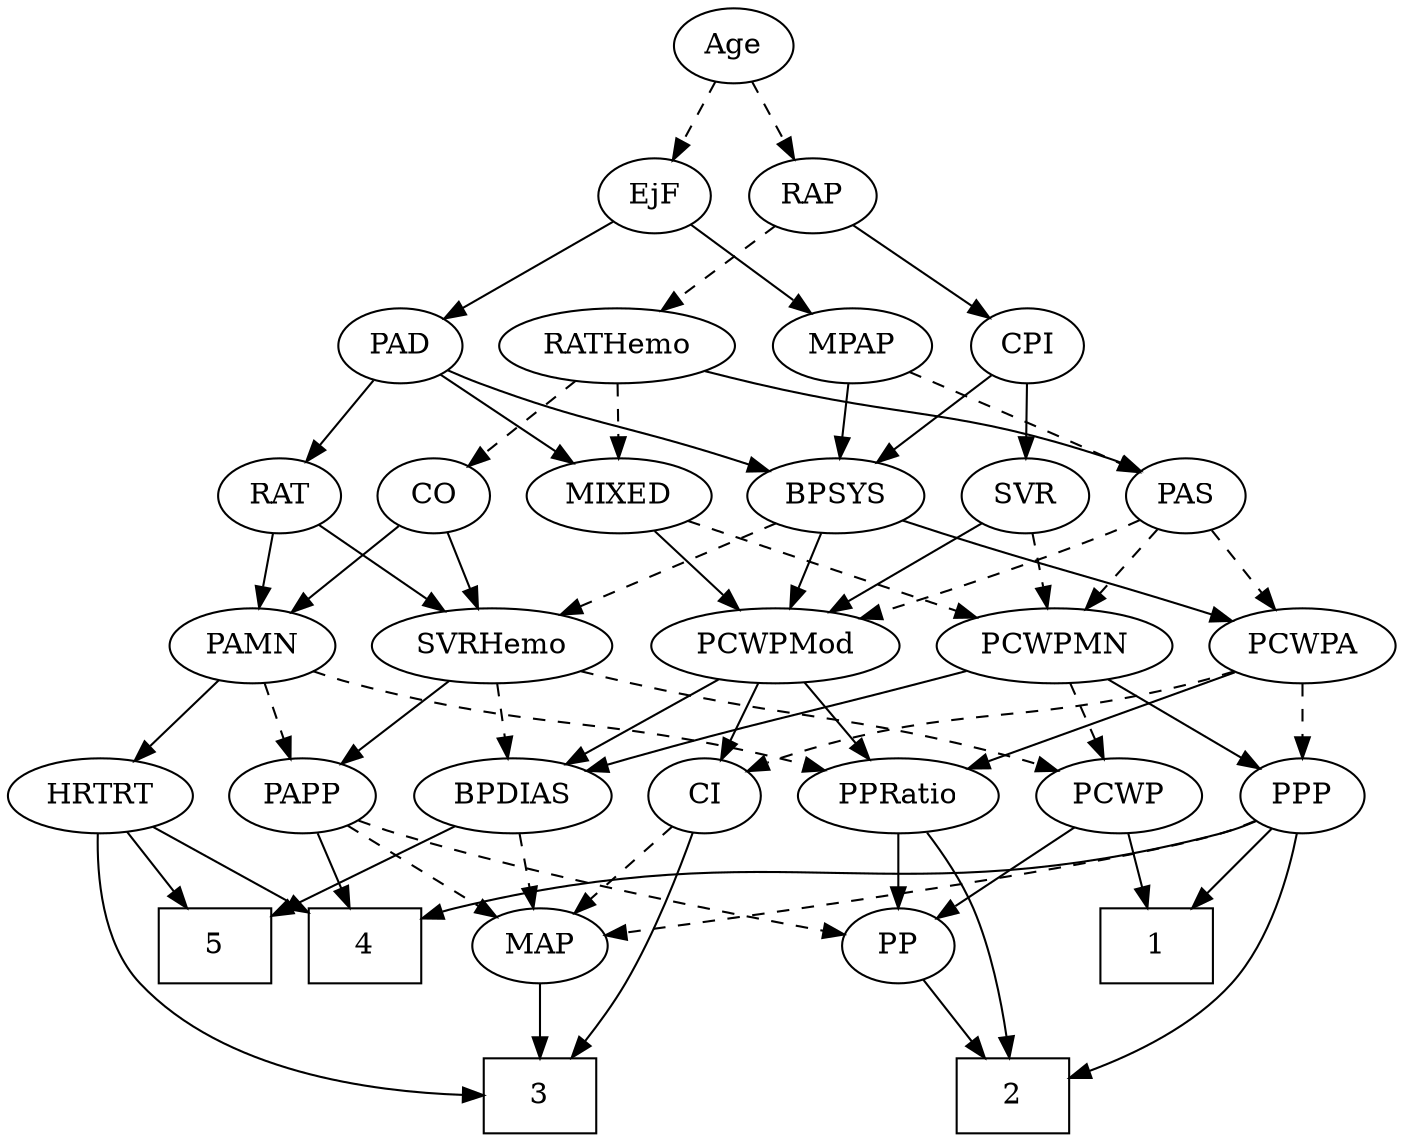 strict digraph {
	graph [bb="0,0,592.65,540"];
	node [label="\N"];
	1	[height=0.5,
		pos="259,90",
		shape=box,
		width=0.75];
	2	[height=0.5,
		pos="196,18",
		shape=box,
		width=0.75];
	3	[height=0.5,
		pos="99,18",
		shape=box,
		width=0.75];
	4	[height=0.5,
		pos="426,90",
		shape=box,
		width=0.75];
	5	[height=0.5,
		pos="498,90",
		shape=box,
		width=0.75];
	Age	[height=0.5,
		pos="231,522",
		width=0.75];
	EjF	[height=0.5,
		pos="195,450",
		width=0.75];
	Age -> EjF	[pos="e,203.3,467.15 222.65,504.76 218.29,496.28 212.85,485.71 207.96,476.2",
		style=dashed];
	RAP	[height=0.5,
		pos="268,450",
		width=0.77632];
	Age -> RAP	[pos="e,259.46,467.15 239.58,504.76 244.06,496.28 249.65,485.71 254.68,476.2",
		style=dashed];
	MPAP	[height=0.5,
		pos="115,378",
		width=0.97491];
	EjF -> MPAP	[pos="e,132.16,394.01 179.19,435.17 167.96,425.34 152.64,411.93 139.78,400.69",
		style=solid];
	PAD	[height=0.5,
		pos="269,378",
		width=0.79437];
	EjF -> PAD	[pos="e,253.79,393.38 209.98,434.83 220.44,424.94 234.59,411.55 246.42,400.36",
		style=solid];
	RATHemo	[height=0.5,
		pos="365,378",
		width=1.3721];
	RAP -> RATHemo	[pos="e,343.8,394.3 286.24,435.83 300.04,425.88 319.28,411.99 335.29,400.44",
		style=dashed];
	CPI	[height=0.5,
		pos="195,378",
		width=0.75];
	RAP -> CPI	[pos="e,209.86,393.25 252.87,434.5 242.63,424.67 228.91,411.52 217.4,400.48",
		style=solid];
	MIXED	[height=0.5,
		pos="325,306",
		width=1.1193];
	PCWPMod	[height=0.5,
		pos="164,234",
		width=1.4443];
	MIXED -> PCWPMod	[pos="e,195.02,248.49 296.96,292.81 271.38,281.69 233.29,265.12 204.42,252.57",
		style=solid];
	PCWPMN	[height=0.5,
		pos="284,234",
		width=1.3902];
	MIXED -> PCWPMN	[pos="e,293.93,251.96 315.28,288.41 310.45,280.16 304.51,270.01 299.1,260.78",
		style=dashed];
	BPSYS	[height=0.5,
		pos="155,306",
		width=1.0471];
	MPAP -> BPSYS	[pos="e,145.59,323.47 124.48,360.41 129.26,352.04 135.17,341.71 140.5,332.37",
		style=solid];
	PAS	[height=0.5,
		pos="72,306",
		width=0.75];
	MPAP -> PAS	[pos="e,81.821,322.99 104.81,360.41 99.54,351.83 93.003,341.19 87.154,331.67",
		style=dashed];
	BPSYS -> PCWPMod	[pos="e,161.8,252.1 157.22,287.7 158.22,279.98 159.41,270.71 160.51,262.11",
		style=solid];
	PCWPA	[height=0.5,
		pos="52,234",
		width=1.1555];
	BPSYS -> PCWPA	[pos="e,73.522,249.63 134.16,290.83 119.14,280.63 98.654,266.71 81.896,255.32",
		style=solid];
	SVRHemo	[height=0.5,
		pos="402,234",
		width=1.3902];
	BPSYS -> SVRHemo	[pos="e,364.59,245.96 183.68,294.13 189.7,291.99 196.03,289.84 202,288 263.82,268.98 280.59,268.96 343,252 346.83,250.96 350.78,249.86 \
354.76,248.75",
		style=dashed];
	PAD -> MIXED	[pos="e,311.83,323.47 281.43,361.46 288.48,352.65 297.46,341.43 305.43,331.46",
		style=solid];
	PAD -> BPSYS	[pos="e,177.36,320.73 249.14,364.81 231.69,354.09 206.02,338.33 185.89,325.97",
		style=solid];
	RAT	[height=0.5,
		pos="411,306",
		width=0.75827];
	PAD -> RAT	[pos="e,389.8,317.45 290.88,366.22 314.96,354.35 353.82,335.19 380.79,321.89",
		style=solid];
	CO	[height=0.5,
		pos="483,306",
		width=0.75];
	PAMN	[height=0.5,
		pos="506,234",
		width=1.011];
	CO -> PAMN	[pos="e,500.32,252.28 488.57,288.05 491.16,280.18 494.3,270.62 497.2,261.79",
		style=solid];
	CO -> SVRHemo	[pos="e,420.52,251.01 467,291.17 455.92,281.6 440.94,268.65 428.15,257.6",
		style=solid];
	PAS -> PCWPMod	[pos="e,143.56,250.55 89.304,291.83 102.3,281.94 120.39,268.18 135.52,256.67",
		style=dashed];
	PAS -> PCWPA	[pos="e,56.936,252.28 67.159,288.05 64.932,280.26 62.235,270.82 59.737,262.08",
		style=dashed];
	PAS -> PCWPMN	[pos="e,246.2,246.06 93.093,294.4 97.932,292.15 103.1,289.88 108,288 120.17,283.33 188.49,263.03 236.33,248.96",
		style=dashed];
	PPRatio	[height=0.5,
		pos="184,162",
		width=1.1013];
	PAMN -> PPRatio	[pos="e,213.54,174.19 479.16,221.84 473.25,219.67 466.97,217.58 461,216 361.83,189.74 332.52,204.91 233,180 229.81,179.2 226.54,178.29 \
223.26,177.3",
		style=dashed];
	PAPP	[height=0.5,
		pos="464,162",
		width=0.88464];
	PAMN -> PAPP	[pos="e,473.88,179.47 496.05,216.41 490.97,207.95 484.7,197.49 479.05,188.08",
		style=dashed];
	HRTRT	[height=0.5,
		pos="553,162",
		width=1.1013];
	PAMN -> HRTRT	[pos="e,541.83,179.63 516.9,216.76 522.63,208.23 529.78,197.58 536.2,188.02",
		style=solid];
	RATHemo -> MIXED	[pos="e,334.59,323.79 355.32,360.05 350.6,351.8 344.83,341.7 339.59,332.54",
		style=dashed];
	RATHemo -> CO	[pos="e,463.37,318.65 389.74,362.33 408.64,351.11 434.72,335.64 454.5,323.91",
		style=dashed];
	RATHemo -> PAS	[pos="e,92.564,317.84 328.65,365.7 321.51,363.67 314.05,361.67 307,360 219.53,339.33 193.59,351.43 108,324 106.07,323.38 104.12,322.69 \
102.17,321.93",
		style=solid];
	CPI -> BPSYS	[pos="e,164.5,323.63 185.72,360.76 180.95,352.4 175.01,342.02 169.63,332.61",
		style=solid];
	SVR	[height=0.5,
		pos="239,306",
		width=0.77632];
	CPI -> SVR	[pos="e,228.75,323.31 204.98,361.12 210.42,352.47 217.27,341.58 223.39,331.83",
		style=solid];
	RAT -> PAMN	[pos="e,486.58,249.31 428.87,291.83 442.75,281.61 462.24,267.24 478.16,255.51",
		style=solid];
	RAT -> SVRHemo	[pos="e,404.22,252.28 408.82,288.05 407.83,280.35 406.63,271.03 405.52,262.36",
		style=solid];
	SVR -> PCWPMod	[pos="e,181.25,251.1 223.82,290.83 213.71,281.4 200.19,268.78 188.57,257.93",
		style=solid];
	SVR -> PCWPMN	[pos="e,273.2,251.8 249.21,289.12 254.69,280.59 261.57,269.89 267.77,260.25",
		style=dashed];
	BPDIAS	[height=0.5,
		pos="284,162",
		width=1.1735];
	PCWPMod -> BPDIAS	[pos="e,259.82,177.11 189.45,218.15 207.39,207.69 231.57,193.58 250.99,182.26",
		style=solid];
	PCWPMod -> PPRatio	[pos="e,179.06,180.28 168.84,216.05 171.07,208.26 173.77,198.82 176.26,190.08",
		style=solid];
	CI	[height=0.5,
		pos="27,162",
		width=0.75];
	PCWPMod -> CI	[pos="e,47.867,173.66 135.95,218.67 112.96,206.92 80.523,190.35 57.023,178.34",
		style=solid];
	PPP	[height=0.5,
		pos="99,162",
		width=0.75];
	PCWPA -> PPP	[pos="e,88.265,178.99 63.138,216.41 68.958,207.74 76.191,196.97 82.634,187.38",
		style=dashed];
	PCWPA -> PPRatio	[pos="e,159.07,176.22 77.451,219.5 98.126,208.54 127.47,192.98 150.13,180.96",
		style=solid];
	PCWPA -> CI	[pos="e,32.996,179.79 45.948,216.05 43.092,208.06 39.618,198.33 36.428,189.4",
		style=dashed];
	PCWPMN -> BPDIAS	[pos="e,284,180.1 284,215.7 284,207.98 284,198.71 284,190.11",
		style=solid];
	PCWPMN -> PPP	[pos="e,120.16,173.42 248.1,221.35 217.68,211.21 173.07,195.71 135,180 133.18,179.25 131.32,178.45 129.45,177.63",
		style=solid];
	PCWP	[height=0.5,
		pos="379,162",
		width=0.97491];
	PCWPMN -> PCWP	[pos="e,359.59,177.3 305.08,217.46 318.7,207.43 336.57,194.27 351.32,183.4",
		style=dashed];
	SVRHemo -> BPDIAS	[pos="e,307.9,177.18 377.26,218.33 359.64,207.87 335.79,193.72 316.61,182.35",
		style=dashed];
	SVRHemo -> PCWP	[pos="e,384.52,179.79 396.43,216.05 393.8,208.06 390.61,198.33 387.67,189.4",
		style=dashed];
	SVRHemo -> PAPP	[pos="e,450.26,178.51 416.69,216.41 424.72,207.35 434.78,195.99 443.56,186.08",
		style=solid];
	BPDIAS -> 5	[pos="e,470.68,104.47 316.03,150.08 322.3,148.01 328.85,145.9 335,144 388.11,127.63 405.27,128.45 461,108.08",
		style=solid];
	MAP	[height=0.5,
		pos="99,90",
		width=0.84854];
	BPDIAS -> MAP	[pos="e,123.95,100.44 253.45,149.44 220.48,136.96 168.07,117.13 133.6,104.09",
		style=dashed];
	MAP -> 3	[pos="e,99,36.104 99,71.697 99,63.983 99,54.712 99,46.112",
		style=solid];
	PP	[height=0.5,
		pos="346,90",
		width=0.75];
	PP -> 2	[pos="e,223.04,31.617 324.51,78.971 300.49,67.762 261.2,49.425 232.37,35.974",
		style=solid];
	PPP -> 1	[pos="e,231.78,102.29 120.26,150.8 125.09,148.53 130.21,146.15 135,144 164.22,130.86 197.63,116.63 222.4,106.22",
		style=solid];
	PPP -> 2	[pos="e,185.46,36.319 111.22,145.46 119.31,135.02 130.04,120.87 139,108 153.46,87.225 168.89,62.995 180.04,45.068",
		style=solid];
	PPP -> 4	[pos="e,398.85,102.58 119.52,150.03 124.48,147.74 129.84,145.56 135,144 241.21,111.96 274.7,136.17 382,108 384.43,107.36 386.9,106.64 \
389.38,105.85",
		style=solid];
	PPP -> MAP	[pos="e,99,108.1 99,143.7 99,135.98 99,126.71 99,118.11",
		style=dashed];
	PPRatio -> 2	[pos="e,194.55,36.189 185.45,143.87 187.49,119.67 191.25,75.211 193.69,46.393",
		style=solid];
	PPRatio -> PP	[pos="e,323.97,100.52 211.85,148.97 240.38,136.64 284.65,117.51 314.46,104.63",
		style=solid];
	PCWP -> 1	[pos="e,286.22,106.88 356.71,148 339.43,137.92 315.13,123.74 295.09,112.05",
		style=solid];
	PCWP -> PP	[pos="e,353.76,107.47 371.18,144.41 367.28,136.13 362.46,125.92 358.1,116.66",
		style=solid];
	CI -> 3	[pos="e,83.877,36.237 31.464,143.96 36.659,125.55 46.188,95.686 59,72 64.183,62.418 70.99,52.688 77.516,44.226",
		style=solid];
	CI -> MAP	[pos="e,83.706,105.87 41.57,146.83 51.519,137.16 64.902,124.15 76.246,113.12",
		style=dashed];
	PAPP -> 4	[pos="e,435.47,108.45 454.99,144.41 450.63,136.37 445.28,126.51 440.37,117.47",
		style=solid];
	PAPP -> MAP	[pos="e,128.52,94.939 440.05,149.99 434.53,147.76 428.63,145.6 423,144 370.17,128.94 213.19,106.51 138.86,96.347",
		style=dashed];
	PAPP -> PP	[pos="e,365.74,102.71 442.9,148.49 423.85,137.18 395.64,120.45 374.57,107.95",
		style=dashed];
	HRTRT -> 3	[pos="e,126.09,27.652 554.8,143.67 555.85,123.26 554.05,89.876 534,72 471.68,16.431 242.09,51.266 160,36 152.1,34.53 143.73,32.513 135.81,\
30.381",
		style=solid];
	HRTRT -> 4	[pos="e,453.18,105.98 528.81,147.67 509.92,137.26 483.38,122.62 461.99,110.84",
		style=solid];
	HRTRT -> 5	[pos="e,511.45,108.12 540.24,144.76 533.57,136.27 525.25,125.68 517.76,116.15",
		style=solid];
}
